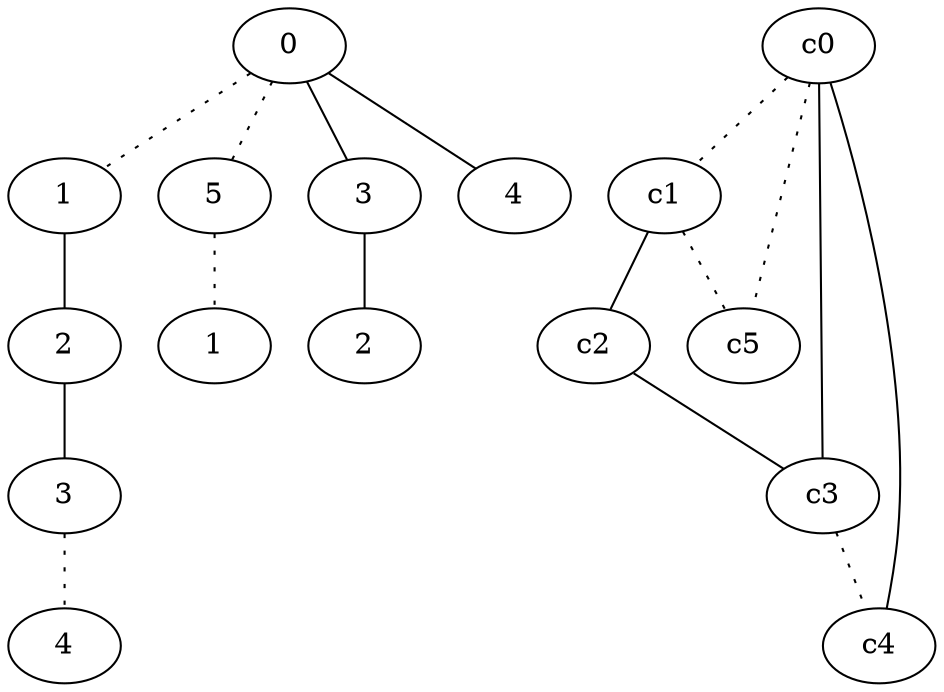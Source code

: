 graph {
a0[label=0];
a1[label=1];
a2[label=2];
a3[label=3];
a4[label=4];
a5[label=5];
a6[label=1];
a7[label=3];
a8[label=2];
a9[label=4];
a0 -- a1 [style=dotted];
a0 -- a5 [style=dotted];
a0 -- a7;
a0 -- a9;
a1 -- a2;
a2 -- a3;
a3 -- a4 [style=dotted];
a5 -- a6 [style=dotted];
a7 -- a8;
c0 -- c1 [style=dotted];
c0 -- c3;
c0 -- c4;
c0 -- c5 [style=dotted];
c1 -- c2;
c1 -- c5 [style=dotted];
c2 -- c3;
c3 -- c4 [style=dotted];
}
